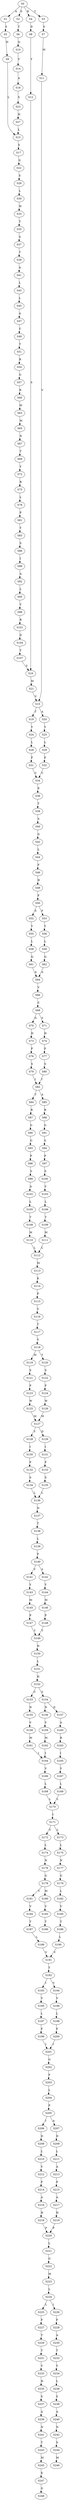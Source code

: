 strict digraph  {
	S0 -> S1 [ label = A ];
	S0 -> S2 [ label = S ];
	S0 -> S3 [ label = Y ];
	S0 -> S4 [ label = R ];
	S1 -> S5 [ label = S ];
	S2 -> S6 [ label = T ];
	S3 -> S7 [ label = S ];
	S4 -> S8 [ label = D ];
	S5 -> S9 [ label = H ];
	S6 -> S10 [ label = Q ];
	S7 -> S11 [ label = M ];
	S8 -> S12 [ label = Y ];
	S9 -> S13 [ label = L ];
	S10 -> S14 [ label = V ];
	S11 -> S15 [ label = V ];
	S12 -> S16 [ label = S ];
	S13 -> S17 [ label = S ];
	S14 -> S18 [ label = A ];
	S15 -> S19 [ label = T ];
	S15 -> S20 [ label = A ];
	S16 -> S21 [ label = M ];
	S17 -> S22 [ label = G ];
	S18 -> S23 [ label = S ];
	S19 -> S24 [ label = Y ];
	S20 -> S25 [ label = Y ];
	S21 -> S15 [ label = V ];
	S22 -> S26 [ label = S ];
	S23 -> S27 [ label = H ];
	S24 -> S28 [ label = L ];
	S25 -> S29 [ label = L ];
	S26 -> S30 [ label = L ];
	S27 -> S13 [ label = L ];
	S28 -> S31 [ label = F ];
	S29 -> S32 [ label = F ];
	S30 -> S33 [ label = W ];
	S31 -> S34 [ label = C ];
	S32 -> S34 [ label = C ];
	S33 -> S35 [ label = T ];
	S34 -> S36 [ label = E ];
	S35 -> S37 [ label = S ];
	S36 -> S38 [ label = T ];
	S37 -> S39 [ label = T ];
	S38 -> S40 [ label = S ];
	S39 -> S41 [ label = A ];
	S40 -> S42 [ label = G ];
	S41 -> S43 [ label = L ];
	S42 -> S44 [ label = L ];
	S43 -> S45 [ label = L ];
	S44 -> S46 [ label = F ];
	S45 -> S47 [ label = A ];
	S46 -> S48 [ label = H ];
	S47 -> S49 [ label = C ];
	S48 -> S50 [ label = F ];
	S49 -> S51 [ label = T ];
	S50 -> S52 [ label = S ];
	S50 -> S53 [ label = F ];
	S51 -> S54 [ label = R ];
	S52 -> S55 [ label = Y ];
	S53 -> S56 [ label = Y ];
	S54 -> S57 [ label = G ];
	S55 -> S58 [ label = L ];
	S56 -> S59 [ label = L ];
	S57 -> S60 [ label = R ];
	S58 -> S61 [ label = Q ];
	S59 -> S62 [ label = Q ];
	S60 -> S63 [ label = M ];
	S61 -> S64 [ label = A ];
	S62 -> S64 [ label = A ];
	S63 -> S65 [ label = M ];
	S64 -> S66 [ label = V ];
	S65 -> S67 [ label = N ];
	S66 -> S68 [ label = C ];
	S67 -> S69 [ label = T ];
	S68 -> S70 [ label = G ];
	S68 -> S71 [ label = S ];
	S69 -> S72 [ label = Y ];
	S70 -> S73 [ label = H ];
	S71 -> S74 [ label = H ];
	S72 -> S75 [ label = R ];
	S73 -> S76 [ label = F ];
	S74 -> S77 [ label = F ];
	S75 -> S78 [ label = L ];
	S76 -> S79 [ label = S ];
	S77 -> S80 [ label = S ];
	S78 -> S81 [ label = P ];
	S79 -> S82 [ label = I ];
	S80 -> S82 [ label = I ];
	S81 -> S83 [ label = Y ];
	S82 -> S84 [ label = T ];
	S82 -> S85 [ label = A ];
	S83 -> S86 [ label = S ];
	S84 -> S87 [ label = R ];
	S85 -> S88 [ label = R ];
	S86 -> S89 [ label = I ];
	S87 -> S90 [ label = G ];
	S88 -> S91 [ label = G ];
	S89 -> S92 [ label = A ];
	S90 -> S93 [ label = G ];
	S91 -> S94 [ label = S ];
	S92 -> S95 [ label = L ];
	S93 -> S96 [ label = P ];
	S94 -> S97 [ label = P ];
	S95 -> S98 [ label = Y ];
	S96 -> S99 [ label = S ];
	S97 -> S100 [ label = S ];
	S98 -> S101 [ label = R ];
	S99 -> S102 [ label = A ];
	S100 -> S103 [ label = V ];
	S101 -> S104 [ label = D ];
	S102 -> S105 [ label = L ];
	S103 -> S106 [ label = L ];
	S104 -> S107 [ label = Y ];
	S105 -> S108 [ label = T ];
	S106 -> S109 [ label = T ];
	S107 -> S16 [ label = S ];
	S108 -> S110 [ label = M ];
	S109 -> S111 [ label = M ];
	S110 -> S112 [ label = L ];
	S111 -> S112 [ label = L ];
	S112 -> S113 [ label = M ];
	S113 -> S114 [ label = K ];
	S114 -> S115 [ label = P ];
	S115 -> S116 [ label = V ];
	S116 -> S117 [ label = T ];
	S117 -> S118 [ label = V ];
	S118 -> S119 [ label = M ];
	S118 -> S120 [ label = T ];
	S119 -> S121 [ label = S ];
	S120 -> S122 [ label = S ];
	S121 -> S123 [ label = F ];
	S122 -> S124 [ label = F ];
	S123 -> S125 [ label = W ];
	S124 -> S126 [ label = W ];
	S125 -> S127 [ label = M ];
	S126 -> S127 [ label = M ];
	S127 -> S128 [ label = Y ];
	S127 -> S129 [ label = D ];
	S128 -> S130 [ label = I ];
	S129 -> S131 [ label = I ];
	S130 -> S132 [ label = F ];
	S131 -> S133 [ label = F ];
	S132 -> S134 [ label = S ];
	S133 -> S135 [ label = S ];
	S134 -> S136 [ label = L ];
	S135 -> S136 [ label = L ];
	S136 -> S137 [ label = N ];
	S137 -> S138 [ label = T ];
	S138 -> S139 [ label = L ];
	S139 -> S140 [ label = F ];
	S140 -> S141 [ label = Y ];
	S140 -> S142 [ label = S ];
	S141 -> S143 [ label = Y ];
	S142 -> S144 [ label = Y ];
	S143 -> S145 [ label = M ];
	S144 -> S146 [ label = M ];
	S145 -> S147 [ label = P ];
	S146 -> S148 [ label = P ];
	S147 -> S149 [ label = T ];
	S148 -> S149 [ label = T ];
	S149 -> S150 [ label = H ];
	S150 -> S151 [ label = L ];
	S151 -> S152 [ label = H ];
	S152 -> S153 [ label = C ];
	S152 -> S154 [ label = S ];
	S153 -> S155 [ label = N ];
	S154 -> S156 [ label = N ];
	S154 -> S157 [ label = D ];
	S155 -> S158 [ label = V ];
	S156 -> S159 [ label = V ];
	S157 -> S160 [ label = A ];
	S158 -> S161 [ label = M ];
	S159 -> S162 [ label = M ];
	S160 -> S163 [ label = R ];
	S161 -> S164 [ label = I ];
	S162 -> S164 [ label = I ];
	S163 -> S165 [ label = I ];
	S164 -> S166 [ label = V ];
	S165 -> S167 [ label = V ];
	S166 -> S168 [ label = L ];
	S167 -> S169 [ label = L ];
	S168 -> S170 [ label = L ];
	S169 -> S170 [ label = L ];
	S170 -> S171 [ label = I ];
	S171 -> S172 [ label = V ];
	S171 -> S173 [ label = L ];
	S172 -> S174 [ label = L ];
	S173 -> S175 [ label = L ];
	S174 -> S176 [ label = N ];
	S175 -> S177 [ label = N ];
	S176 -> S178 [ label = G ];
	S177 -> S179 [ label = G ];
	S178 -> S180 [ label = M ];
	S178 -> S181 [ label = V ];
	S179 -> S182 [ label = L ];
	S180 -> S183 [ label = V ];
	S181 -> S184 [ label = V ];
	S182 -> S185 [ label = V ];
	S183 -> S186 [ label = T ];
	S184 -> S187 [ label = T ];
	S185 -> S188 [ label = T ];
	S187 -> S189 [ label = L ];
	S188 -> S190 [ label = L ];
	S189 -> S191 [ label = V ];
	S190 -> S191 [ label = V ];
	S191 -> S192 [ label = Y ];
	S192 -> S193 [ label = I ];
	S192 -> S194 [ label = V ];
	S193 -> S195 [ label = V ];
	S194 -> S196 [ label = V ];
	S195 -> S197 [ label = L ];
	S196 -> S198 [ label = L ];
	S197 -> S199 [ label = F ];
	S198 -> S200 [ label = F ];
	S199 -> S201 [ label = I ];
	S200 -> S201 [ label = I ];
	S201 -> S202 [ label = G ];
	S202 -> S203 [ label = F ];
	S203 -> S204 [ label = L ];
	S204 -> S205 [ label = P ];
	S205 -> S206 [ label = I ];
	S205 -> S207 [ label = A ];
	S206 -> S208 [ label = D ];
	S207 -> S209 [ label = D ];
	S208 -> S210 [ label = L ];
	S209 -> S211 [ label = L ];
	S210 -> S212 [ label = V ];
	S211 -> S213 [ label = A ];
	S212 -> S214 [ label = P ];
	S213 -> S215 [ label = P ];
	S214 -> S216 [ label = A ];
	S215 -> S217 [ label = A ];
	S216 -> S218 [ label = H ];
	S217 -> S219 [ label = H ];
	S218 -> S220 [ label = P ];
	S219 -> S220 [ label = P ];
	S220 -> S221 [ label = L ];
	S221 -> S222 [ label = G ];
	S222 -> S223 [ label = M ];
	S223 -> S224 [ label = L ];
	S224 -> S225 [ label = L ];
	S224 -> S226 [ label = I ];
	S225 -> S227 [ label = F ];
	S226 -> S228 [ label = F ];
	S227 -> S229 [ label = T ];
	S228 -> S230 [ label = A ];
	S229 -> S231 [ label = T ];
	S230 -> S232 [ label = T ];
	S231 -> S233 [ label = V ];
	S232 -> S234 [ label = V ];
	S233 -> S235 [ label = H ];
	S234 -> S236 [ label = L ];
	S235 -> S237 [ label = S ];
	S236 -> S238 [ label = S ];
	S237 -> S239 [ label = A ];
	S238 -> S240 [ label = A ];
	S239 -> S241 [ label = N ];
	S240 -> S242 [ label = N ];
	S241 -> S243 [ label = T ];
	S242 -> S244 [ label = S ];
	S243 -> S245 [ label = M ];
	S244 -> S246 [ label = M ];
	S245 -> S247 [ label = E ];
	S247 -> S248 [ label = G ];
}
